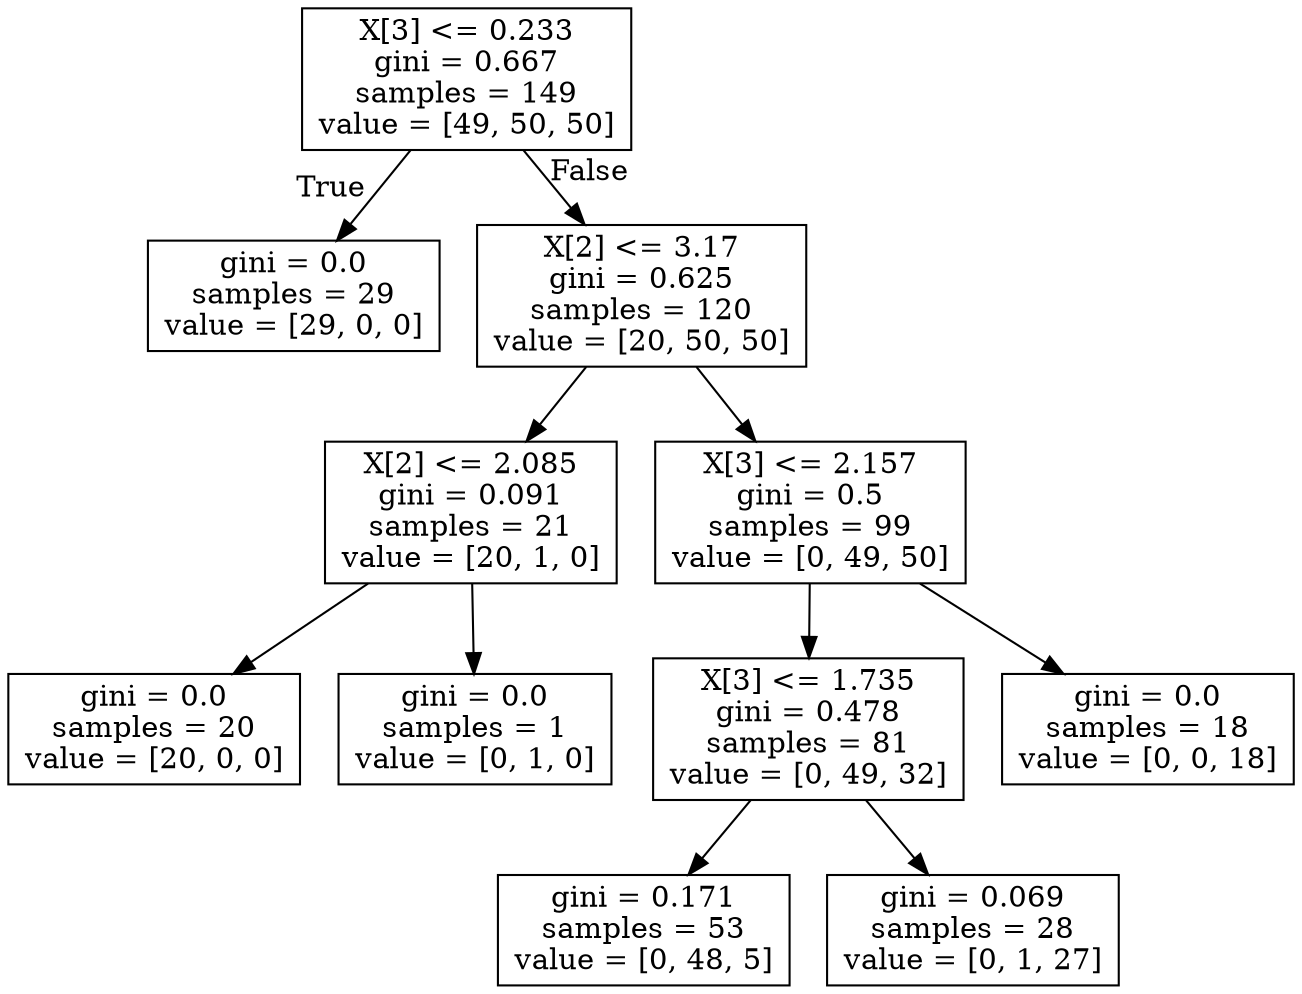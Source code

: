 digraph Tree {
node [shape=box] ;
0 [label="X[3] <= 0.233\ngini = 0.667\nsamples = 149\nvalue = [49, 50, 50]"] ;
1 [label="gini = 0.0\nsamples = 29\nvalue = [29, 0, 0]"] ;
0 -> 1 [labeldistance=2.5, labelangle=45, headlabel="True"] ;
2 [label="X[2] <= 3.17\ngini = 0.625\nsamples = 120\nvalue = [20, 50, 50]"] ;
0 -> 2 [labeldistance=2.5, labelangle=-45, headlabel="False"] ;
3 [label="X[2] <= 2.085\ngini = 0.091\nsamples = 21\nvalue = [20, 1, 0]"] ;
2 -> 3 ;
4 [label="gini = 0.0\nsamples = 20\nvalue = [20, 0, 0]"] ;
3 -> 4 ;
5 [label="gini = 0.0\nsamples = 1\nvalue = [0, 1, 0]"] ;
3 -> 5 ;
6 [label="X[3] <= 2.157\ngini = 0.5\nsamples = 99\nvalue = [0, 49, 50]"] ;
2 -> 6 ;
7 [label="X[3] <= 1.735\ngini = 0.478\nsamples = 81\nvalue = [0, 49, 32]"] ;
6 -> 7 ;
8 [label="gini = 0.171\nsamples = 53\nvalue = [0, 48, 5]"] ;
7 -> 8 ;
9 [label="gini = 0.069\nsamples = 28\nvalue = [0, 1, 27]"] ;
7 -> 9 ;
10 [label="gini = 0.0\nsamples = 18\nvalue = [0, 0, 18]"] ;
6 -> 10 ;
}